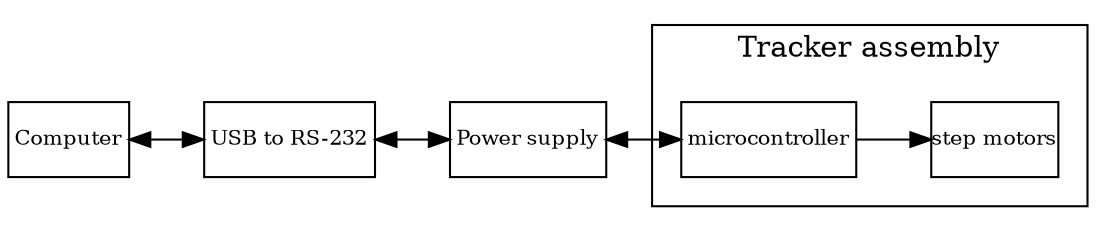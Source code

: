 
digraph trackercon {

  # Initialization of graph attributes
  graph [align   = center,
         layout  = dot,
         rankdir = LR,
         margin  = 0,
         dpi     = 400]

  # Initialization of node attributes
  node [shape = box,
        fontsize = 10,
        margin = 0.001]

    " Computer " -> " USB to RS-232 " -> " Power supply " -> " microcontroller " [dir="both"]

    subgraph cluster { label="Tracker assembly"
        margin = 14;
        " microcontroller " -> "step motors"
    }
}

